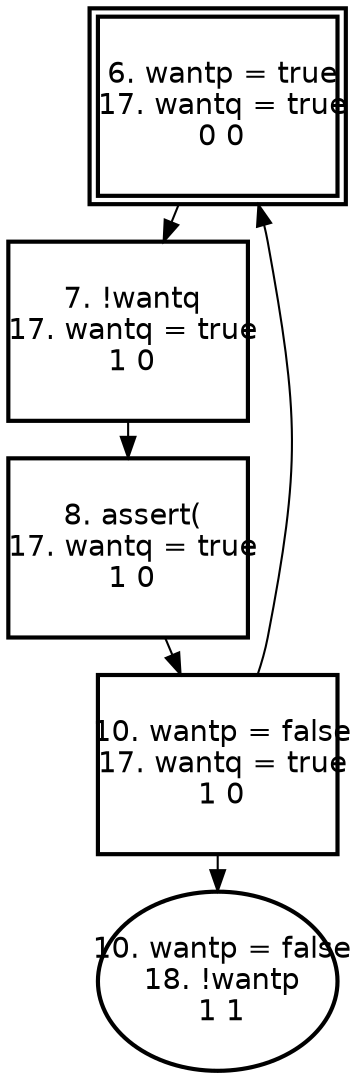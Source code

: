 digraph "" {
  graph [size="16,12",ranksep=.25];               
  node [shape=box,fontname=Helvetica,fontsize=14];
  node [width=1.6,height=1.2,fixedsize=true];     
 0 [label=" 6. wantp = true\n 17. wantq = true\n 0 0\n" peripheries = 2  style = bold ];
 1 [label=" 7. !wantq\n 17. wantq = true\n 1 0\n" style = bold ];
 2 [label=" 8. assert(\n 17. wantq = true\n 1 0\n" style = bold ];
 3 [label=" 10. wantp = false\n 17. wantq = true\n 1 0\n" style = bold ];
 4 [label=" 10. wantp = false\n 18. !wantp\n 1 1\n" shape = ellipse  style = bold ];
 0 -> 1;
 1 -> 2;
 2 -> 3;
 3 -> 0;
 3 -> 4;
}
